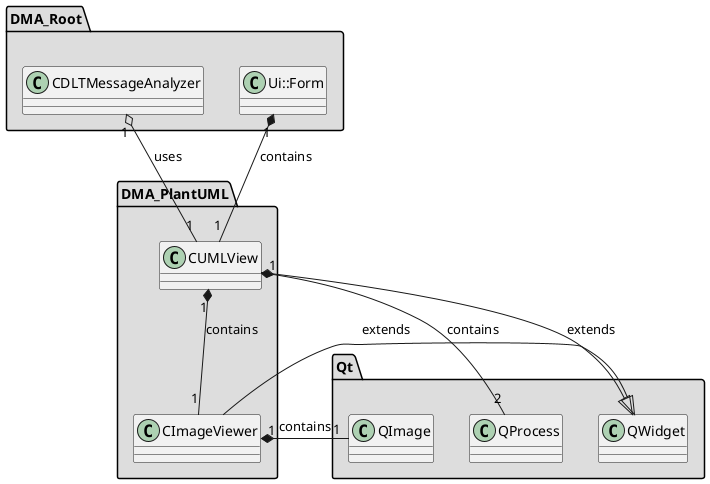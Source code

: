 
@startuml

skinparam wrapWidth 600
package "DMA_PlantUML" #DDDDDD
{

class "CImageViewer"
{
}

class "CUMLView"
{
}

}

package "DMA_Root" #DDDDDD
{

class "CDLTMessageAnalyzer"
{
}

class "Ui::Form"
{
}

}

package "Qt" #DDDDDD
{

class "QImage"
{
}

class "QProcess"
{
}

class "QWidget"
{
}

}

'====================Inheritance section====================
QWidget <|-- CImageViewer : extends
QWidget <|-- CUMLView : extends

'====================Dependencies section====================
CImageViewer "1" *-- "1" QImage : contains
CUMLView "1" *-- "1" CImageViewer : contains
CUMLView "1" *-- "2" QProcess : contains
CDLTMessageAnalyzer "1" o-- "1" CUMLView : uses
Ui::Form "1" *-- "1" CUMLView : contains

@enduml